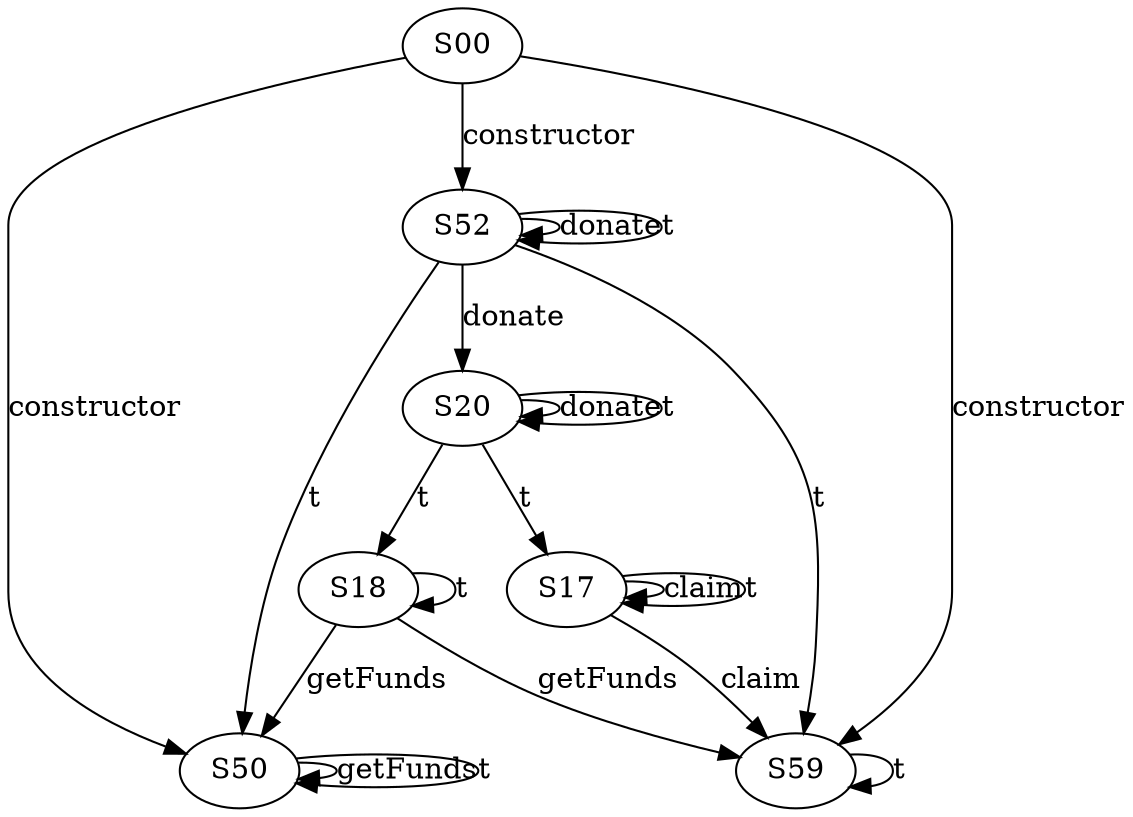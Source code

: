 digraph {

S00->S50 [label="constructor", style="", color="black"]
S00->S52 [label="constructor", style="", color="black"]
S00->S59 [label="constructor", style="", color="black"]
S17->S17 [label="claim", style="", color="black"]
S17->S59 [label="claim", style="", color="black"]
S17->S17 [label="t", style="", color="black"]
S18->S50 [label="getFunds", style="", color="black"]
S18->S59 [label="getFunds", style="", color="black"]
S18->S18 [label="t", style="", color="black"]
S20->S20 [label="donate", style="", color="black"]
S20->S17 [label="t", style="", color="black"]
S20->S18 [label="t", style="", color="black"]
S20->S20 [label="t", style="", color="black"]
S50->S50 [label="getFunds", style="", color="black"]
S50->S50 [label="t", style="", color="black"]
S52->S20 [label="donate", style="", color="black"]
S52->S52 [label="donate", style="", color="black"]
S52->S50 [label="t", style="", color="black"]
S52->S52 [label="t", style="", color="black"]
S52->S59 [label="t", style="", color="black"]
S59->S59 [label="t", style="", color="black"]
}